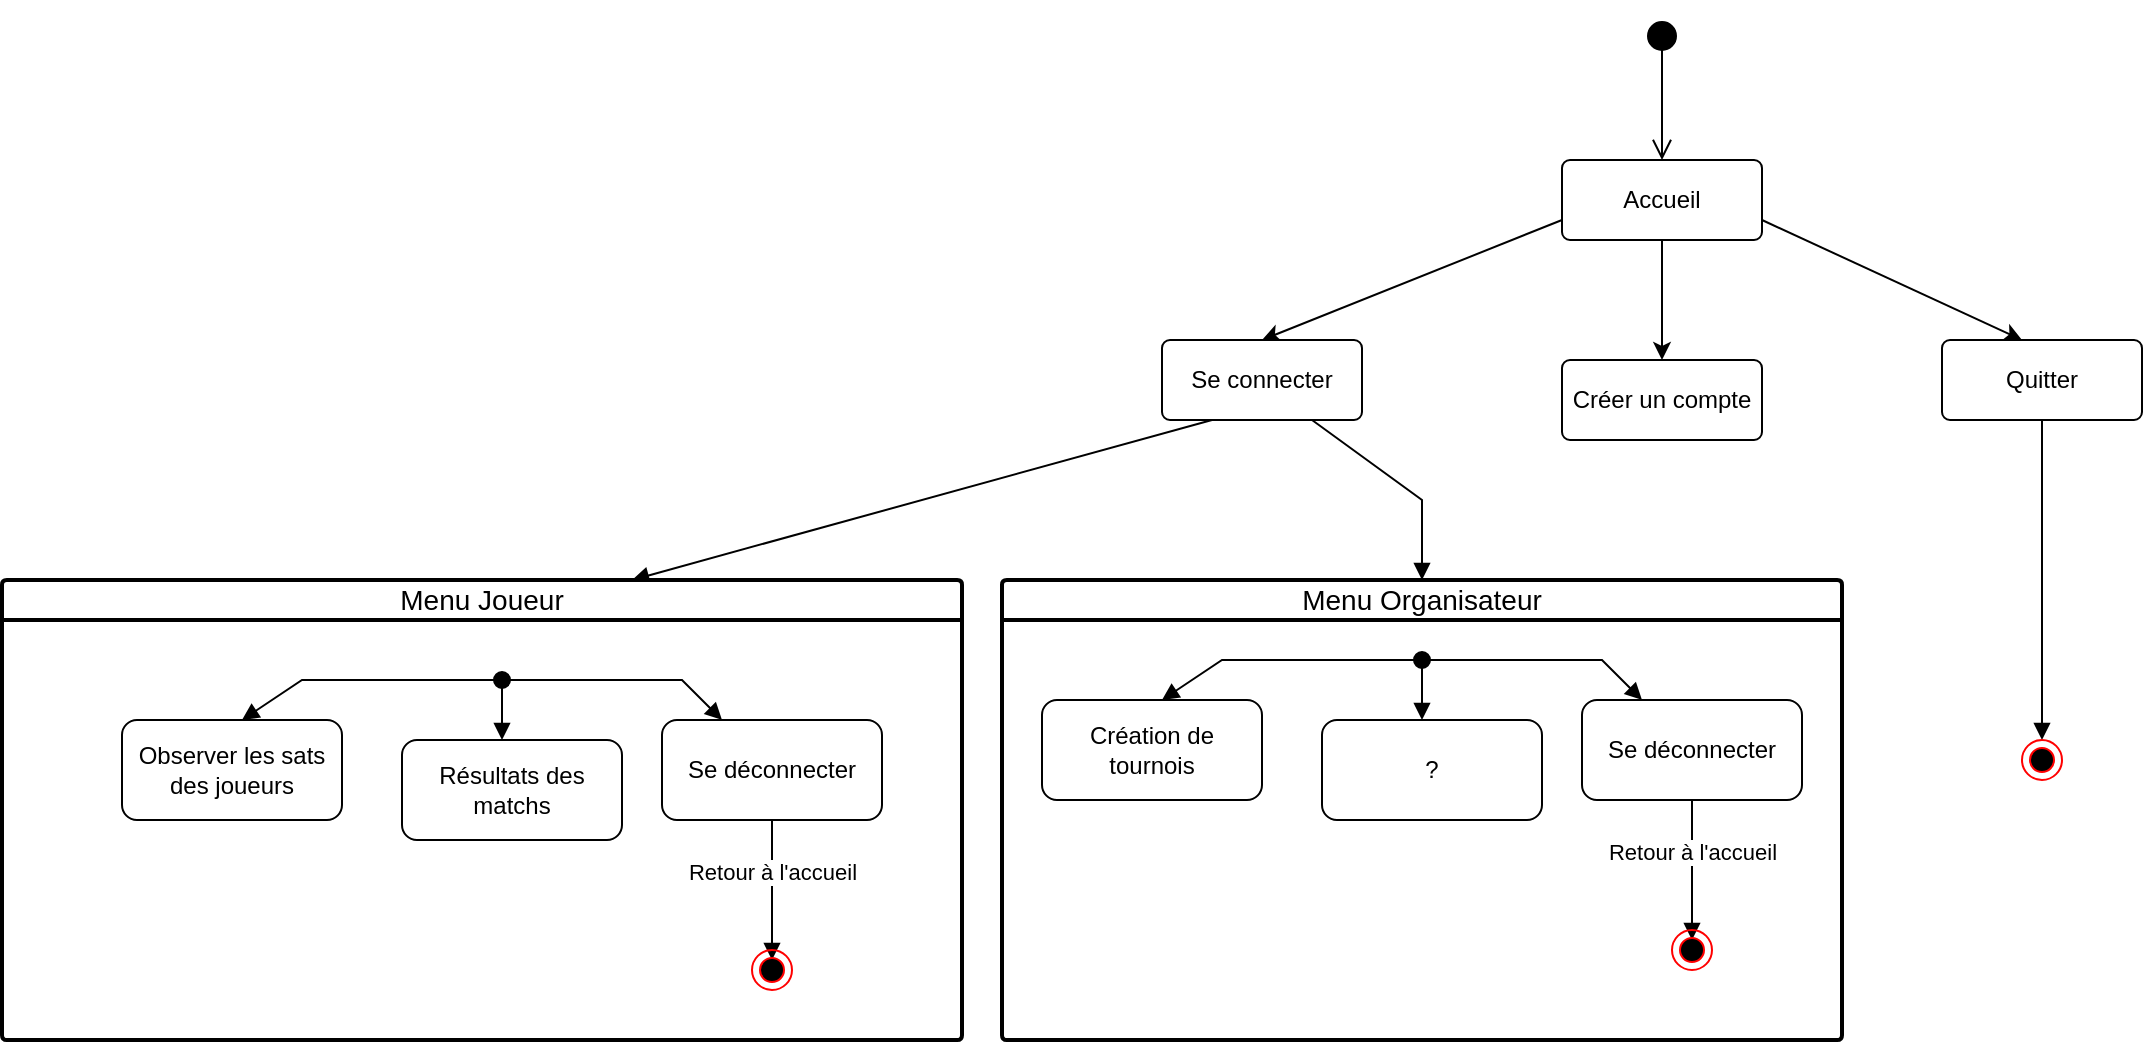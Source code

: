 <mxfile version="24.7.13">
  <diagram name="Page-1" id="_1lzf94owetyiMSADOLd">
    <mxGraphModel dx="1017" dy="1113" grid="1" gridSize="10" guides="1" tooltips="1" connect="1" arrows="1" fold="1" page="1" pageScale="1" pageWidth="827" pageHeight="1169" math="0" shadow="0">
      <root>
        <mxCell id="0" />
        <mxCell id="1" parent="0" />
        <mxCell id="oM1wKdOQ4Xp8rDiWwcRB-2" value="" style="html=1;verticalAlign=bottom;startArrow=circle;startFill=1;endArrow=open;startSize=6;endSize=8;curved=0;rounded=0;" edge="1" parent="1">
          <mxGeometry width="80" relative="1" as="geometry">
            <mxPoint x="950" y="120" as="sourcePoint" />
            <mxPoint x="950" y="190" as="targetPoint" />
          </mxGeometry>
        </mxCell>
        <mxCell id="oM1wKdOQ4Xp8rDiWwcRB-3" value="Accueil" style="rounded=1;arcSize=10;whiteSpace=wrap;html=1;align=center;" vertex="1" parent="1">
          <mxGeometry x="900" y="190" width="100" height="40" as="geometry" />
        </mxCell>
        <mxCell id="oM1wKdOQ4Xp8rDiWwcRB-4" value="" style="endArrow=classic;html=1;rounded=0;exitX=0;exitY=0.75;exitDx=0;exitDy=0;entryX=0.5;entryY=0;entryDx=0;entryDy=0;" edge="1" parent="1" source="oM1wKdOQ4Xp8rDiWwcRB-3" target="oM1wKdOQ4Xp8rDiWwcRB-7">
          <mxGeometry width="50" height="50" relative="1" as="geometry">
            <mxPoint x="790" y="300" as="sourcePoint" />
            <mxPoint x="750" y="270" as="targetPoint" />
          </mxGeometry>
        </mxCell>
        <mxCell id="oM1wKdOQ4Xp8rDiWwcRB-5" value="" style="endArrow=classic;html=1;rounded=0;exitX=1;exitY=0.75;exitDx=0;exitDy=0;" edge="1" parent="1" source="oM1wKdOQ4Xp8rDiWwcRB-3">
          <mxGeometry width="50" height="50" relative="1" as="geometry">
            <mxPoint x="1110" y="270" as="sourcePoint" />
            <mxPoint x="1130" y="280" as="targetPoint" />
          </mxGeometry>
        </mxCell>
        <mxCell id="oM1wKdOQ4Xp8rDiWwcRB-6" value="" style="endArrow=classic;html=1;rounded=0;exitX=0.5;exitY=1;exitDx=0;exitDy=0;" edge="1" parent="1" source="oM1wKdOQ4Xp8rDiWwcRB-3">
          <mxGeometry width="50" height="50" relative="1" as="geometry">
            <mxPoint x="880" y="440" as="sourcePoint" />
            <mxPoint x="950" y="290" as="targetPoint" />
          </mxGeometry>
        </mxCell>
        <mxCell id="oM1wKdOQ4Xp8rDiWwcRB-7" value="Se connecter" style="rounded=1;arcSize=10;whiteSpace=wrap;html=1;align=center;" vertex="1" parent="1">
          <mxGeometry x="700" y="280" width="100" height="40" as="geometry" />
        </mxCell>
        <mxCell id="oM1wKdOQ4Xp8rDiWwcRB-8" value="Créer un compte" style="rounded=1;arcSize=10;whiteSpace=wrap;html=1;align=center;" vertex="1" parent="1">
          <mxGeometry x="900" y="290" width="100" height="40" as="geometry" />
        </mxCell>
        <mxCell id="oM1wKdOQ4Xp8rDiWwcRB-9" value="Quitter" style="rounded=1;arcSize=10;whiteSpace=wrap;html=1;align=center;" vertex="1" parent="1">
          <mxGeometry x="1090" y="280" width="100" height="40" as="geometry" />
        </mxCell>
        <mxCell id="oM1wKdOQ4Xp8rDiWwcRB-10" value="" style="html=1;verticalAlign=bottom;endArrow=block;curved=0;rounded=0;exitX=0.5;exitY=1;exitDx=0;exitDy=0;" edge="1" parent="1" source="oM1wKdOQ4Xp8rDiWwcRB-9">
          <mxGeometry width="80" relative="1" as="geometry">
            <mxPoint x="870" y="410" as="sourcePoint" />
            <mxPoint x="1140" y="480" as="targetPoint" />
          </mxGeometry>
        </mxCell>
        <mxCell id="oM1wKdOQ4Xp8rDiWwcRB-11" value="" style="ellipse;html=1;shape=endState;fillColor=#000000;strokeColor=#ff0000;" vertex="1" parent="1">
          <mxGeometry x="1130" y="480" width="20" height="20" as="geometry" />
        </mxCell>
        <mxCell id="oM1wKdOQ4Xp8rDiWwcRB-12" value="" style="html=1;verticalAlign=bottom;endArrow=block;curved=0;rounded=0;exitX=0.25;exitY=1;exitDx=0;exitDy=0;entryX=0.5;entryY=0;entryDx=0;entryDy=0;" edge="1" parent="1" source="oM1wKdOQ4Xp8rDiWwcRB-7">
          <mxGeometry width="80" relative="1" as="geometry">
            <mxPoint x="870" y="410" as="sourcePoint" />
            <mxPoint x="435" y="400" as="targetPoint" />
          </mxGeometry>
        </mxCell>
        <mxCell id="oM1wKdOQ4Xp8rDiWwcRB-16" value="Menu Joueur" style="swimlane;childLayout=stackLayout;horizontal=1;startSize=20;horizontalStack=0;rounded=1;fontSize=14;fontStyle=0;strokeWidth=2;resizeParent=0;resizeLast=1;shadow=0;dashed=0;align=center;arcSize=4;whiteSpace=wrap;html=1;movable=0;resizable=0;rotatable=0;deletable=0;editable=0;locked=1;connectable=0;" vertex="1" parent="1">
          <mxGeometry x="120" y="400" width="480" height="230" as="geometry" />
        </mxCell>
        <mxCell id="oM1wKdOQ4Xp8rDiWwcRB-13" value="" style="html=1;verticalAlign=bottom;endArrow=block;curved=0;rounded=0;exitX=0.75;exitY=1;exitDx=0;exitDy=0;" edge="1" parent="1" source="oM1wKdOQ4Xp8rDiWwcRB-7">
          <mxGeometry width="80" relative="1" as="geometry">
            <mxPoint x="820" y="410" as="sourcePoint" />
            <mxPoint x="830" y="400" as="targetPoint" />
            <Array as="points">
              <mxPoint x="830" y="360" />
            </Array>
          </mxGeometry>
        </mxCell>
        <mxCell id="oM1wKdOQ4Xp8rDiWwcRB-18" value="Menu Organisateur" style="swimlane;childLayout=stackLayout;horizontal=1;startSize=20;horizontalStack=0;rounded=1;fontSize=14;fontStyle=0;strokeWidth=2;resizeParent=0;resizeLast=1;shadow=0;dashed=0;align=center;arcSize=4;whiteSpace=wrap;html=1;movable=0;resizable=0;rotatable=0;deletable=0;editable=0;locked=1;connectable=0;" vertex="1" parent="1">
          <mxGeometry x="620" y="400" width="420" height="230" as="geometry" />
        </mxCell>
        <mxCell id="oM1wKdOQ4Xp8rDiWwcRB-27" value="" style="html=1;verticalAlign=bottom;startArrow=oval;startFill=1;endArrow=block;startSize=8;curved=0;rounded=0;" edge="1" parent="1">
          <mxGeometry width="60" relative="1" as="geometry">
            <mxPoint x="370" y="450" as="sourcePoint" />
            <mxPoint x="240" y="470" as="targetPoint" />
            <Array as="points">
              <mxPoint x="270" y="450" />
            </Array>
          </mxGeometry>
        </mxCell>
        <mxCell id="oM1wKdOQ4Xp8rDiWwcRB-28" value="" style="html=1;verticalAlign=bottom;endArrow=block;curved=0;rounded=0;" edge="1" parent="1">
          <mxGeometry width="80" relative="1" as="geometry">
            <mxPoint x="370" y="450" as="sourcePoint" />
            <mxPoint x="370" y="480" as="targetPoint" />
          </mxGeometry>
        </mxCell>
        <mxCell id="oM1wKdOQ4Xp8rDiWwcRB-29" value="" style="html=1;verticalAlign=bottom;endArrow=block;curved=0;rounded=0;" edge="1" parent="1">
          <mxGeometry width="80" relative="1" as="geometry">
            <mxPoint x="370" y="450" as="sourcePoint" />
            <mxPoint x="480" y="470" as="targetPoint" />
            <Array as="points">
              <mxPoint x="460" y="450" />
            </Array>
          </mxGeometry>
        </mxCell>
        <mxCell id="oM1wKdOQ4Xp8rDiWwcRB-31" value="Observer les sats des joueurs" style="rounded=1;whiteSpace=wrap;html=1;" vertex="1" parent="1">
          <mxGeometry x="180" y="470" width="110" height="50" as="geometry" />
        </mxCell>
        <mxCell id="oM1wKdOQ4Xp8rDiWwcRB-32" value="Se déconnecter" style="rounded=1;whiteSpace=wrap;html=1;" vertex="1" parent="1">
          <mxGeometry x="450" y="470" width="110" height="50" as="geometry" />
        </mxCell>
        <mxCell id="oM1wKdOQ4Xp8rDiWwcRB-33" value="Résultats des matchs" style="rounded=1;whiteSpace=wrap;html=1;" vertex="1" parent="1">
          <mxGeometry x="320" y="480" width="110" height="50" as="geometry" />
        </mxCell>
        <mxCell id="oM1wKdOQ4Xp8rDiWwcRB-34" value="Retour à l&#39;accueil" style="html=1;verticalAlign=bottom;endArrow=block;curved=0;rounded=0;exitX=0.5;exitY=1;exitDx=0;exitDy=0;" edge="1" parent="1" source="oM1wKdOQ4Xp8rDiWwcRB-32">
          <mxGeometry width="80" relative="1" as="geometry">
            <mxPoint x="480" y="560" as="sourcePoint" />
            <mxPoint x="505" y="590" as="targetPoint" />
          </mxGeometry>
        </mxCell>
        <mxCell id="oM1wKdOQ4Xp8rDiWwcRB-36" value="" style="ellipse;html=1;shape=endState;fillColor=#000000;strokeColor=#ff0000;" vertex="1" parent="1">
          <mxGeometry x="495" y="585" width="20" height="20" as="geometry" />
        </mxCell>
        <mxCell id="oM1wKdOQ4Xp8rDiWwcRB-37" value="" style="html=1;verticalAlign=bottom;startArrow=oval;startFill=1;endArrow=block;startSize=8;curved=0;rounded=0;" edge="1" parent="1">
          <mxGeometry width="60" relative="1" as="geometry">
            <mxPoint x="830" y="440" as="sourcePoint" />
            <mxPoint x="700" y="460" as="targetPoint" />
            <Array as="points">
              <mxPoint x="730" y="440" />
            </Array>
          </mxGeometry>
        </mxCell>
        <mxCell id="oM1wKdOQ4Xp8rDiWwcRB-38" value="" style="html=1;verticalAlign=bottom;endArrow=block;curved=0;rounded=0;" edge="1" parent="1">
          <mxGeometry width="80" relative="1" as="geometry">
            <mxPoint x="830" y="440" as="sourcePoint" />
            <mxPoint x="830" y="470" as="targetPoint" />
          </mxGeometry>
        </mxCell>
        <mxCell id="oM1wKdOQ4Xp8rDiWwcRB-39" value="" style="html=1;verticalAlign=bottom;endArrow=block;curved=0;rounded=0;" edge="1" parent="1">
          <mxGeometry width="80" relative="1" as="geometry">
            <mxPoint x="830" y="440" as="sourcePoint" />
            <mxPoint x="940" y="460" as="targetPoint" />
            <Array as="points">
              <mxPoint x="920" y="440" />
            </Array>
          </mxGeometry>
        </mxCell>
        <mxCell id="oM1wKdOQ4Xp8rDiWwcRB-40" value="Création de tournois" style="rounded=1;whiteSpace=wrap;html=1;" vertex="1" parent="1">
          <mxGeometry x="640" y="460" width="110" height="50" as="geometry" />
        </mxCell>
        <mxCell id="oM1wKdOQ4Xp8rDiWwcRB-41" value="Se déconnecter" style="rounded=1;whiteSpace=wrap;html=1;" vertex="1" parent="1">
          <mxGeometry x="910" y="460" width="110" height="50" as="geometry" />
        </mxCell>
        <mxCell id="oM1wKdOQ4Xp8rDiWwcRB-42" value="?" style="rounded=1;whiteSpace=wrap;html=1;" vertex="1" parent="1">
          <mxGeometry x="780" y="470" width="110" height="50" as="geometry" />
        </mxCell>
        <mxCell id="oM1wKdOQ4Xp8rDiWwcRB-43" value="Retour à l&#39;accueil" style="html=1;verticalAlign=bottom;endArrow=block;curved=0;rounded=0;exitX=0.5;exitY=1;exitDx=0;exitDy=0;" edge="1" parent="1" source="oM1wKdOQ4Xp8rDiWwcRB-41">
          <mxGeometry width="80" relative="1" as="geometry">
            <mxPoint x="940" y="550" as="sourcePoint" />
            <mxPoint x="965" y="580" as="targetPoint" />
          </mxGeometry>
        </mxCell>
        <mxCell id="oM1wKdOQ4Xp8rDiWwcRB-44" value="" style="ellipse;html=1;shape=endState;fillColor=#000000;strokeColor=#ff0000;" vertex="1" parent="1">
          <mxGeometry x="955" y="575" width="20" height="20" as="geometry" />
        </mxCell>
      </root>
    </mxGraphModel>
  </diagram>
</mxfile>
